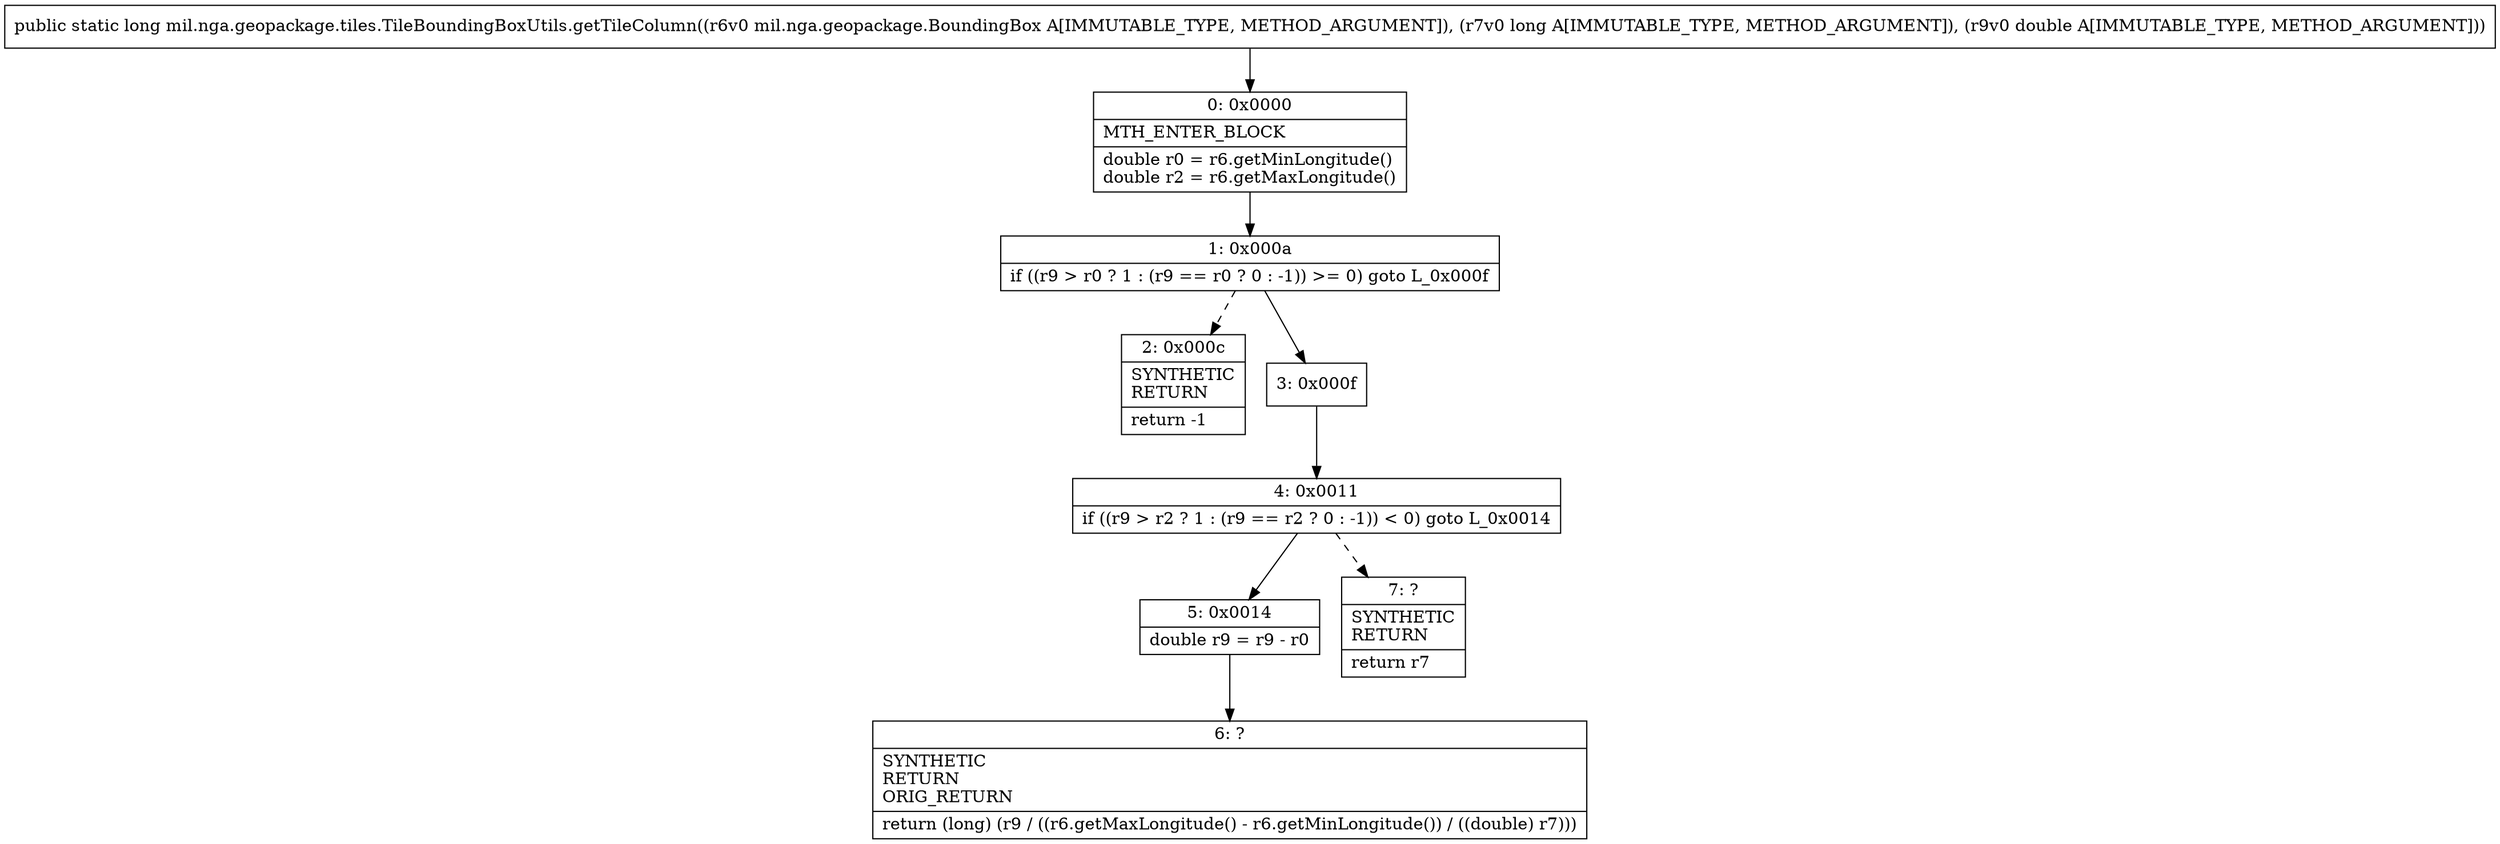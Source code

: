 digraph "CFG formil.nga.geopackage.tiles.TileBoundingBoxUtils.getTileColumn(Lmil\/nga\/geopackage\/BoundingBox;JD)J" {
Node_0 [shape=record,label="{0\:\ 0x0000|MTH_ENTER_BLOCK\l|double r0 = r6.getMinLongitude()\ldouble r2 = r6.getMaxLongitude()\l}"];
Node_1 [shape=record,label="{1\:\ 0x000a|if ((r9 \> r0 ? 1 : (r9 == r0 ? 0 : \-1)) \>= 0) goto L_0x000f\l}"];
Node_2 [shape=record,label="{2\:\ 0x000c|SYNTHETIC\lRETURN\l|return \-1\l}"];
Node_3 [shape=record,label="{3\:\ 0x000f}"];
Node_4 [shape=record,label="{4\:\ 0x0011|if ((r9 \> r2 ? 1 : (r9 == r2 ? 0 : \-1)) \< 0) goto L_0x0014\l}"];
Node_5 [shape=record,label="{5\:\ 0x0014|double r9 = r9 \- r0\l}"];
Node_6 [shape=record,label="{6\:\ ?|SYNTHETIC\lRETURN\lORIG_RETURN\l|return (long) (r9 \/ ((r6.getMaxLongitude() \- r6.getMinLongitude()) \/ ((double) r7)))\l}"];
Node_7 [shape=record,label="{7\:\ ?|SYNTHETIC\lRETURN\l|return r7\l}"];
MethodNode[shape=record,label="{public static long mil.nga.geopackage.tiles.TileBoundingBoxUtils.getTileColumn((r6v0 mil.nga.geopackage.BoundingBox A[IMMUTABLE_TYPE, METHOD_ARGUMENT]), (r7v0 long A[IMMUTABLE_TYPE, METHOD_ARGUMENT]), (r9v0 double A[IMMUTABLE_TYPE, METHOD_ARGUMENT])) }"];
MethodNode -> Node_0;
Node_0 -> Node_1;
Node_1 -> Node_2[style=dashed];
Node_1 -> Node_3;
Node_3 -> Node_4;
Node_4 -> Node_5;
Node_4 -> Node_7[style=dashed];
Node_5 -> Node_6;
}


